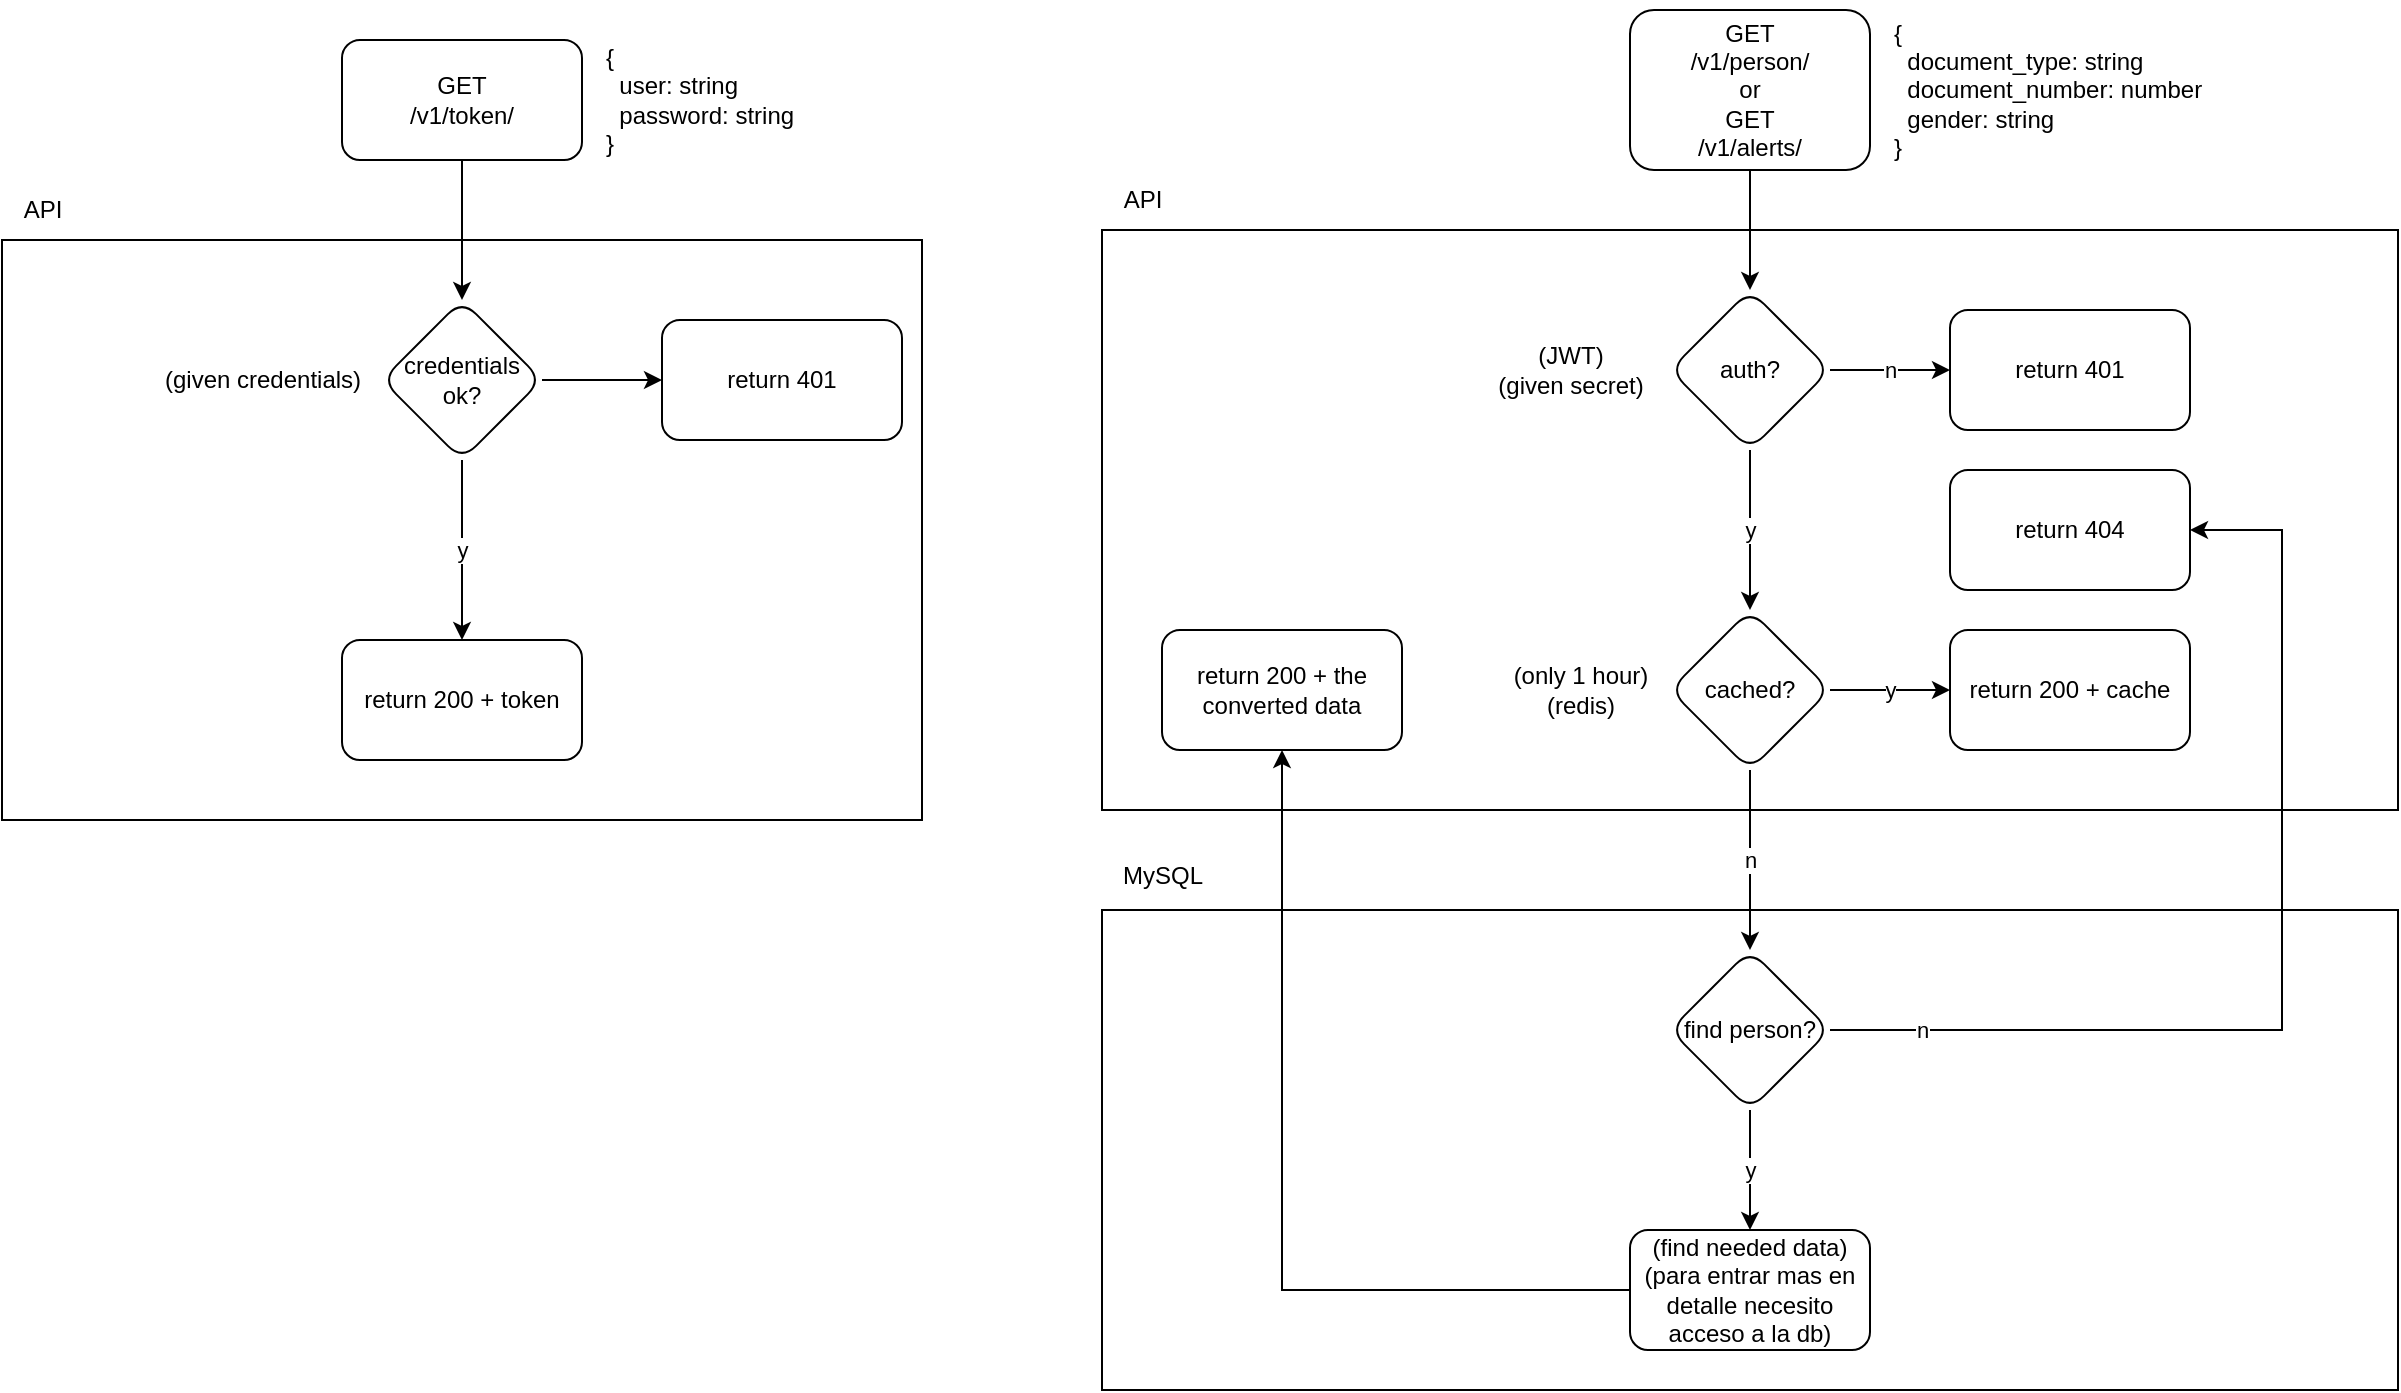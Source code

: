 <mxfile version="21.4.0" type="device">
  <diagram id="tqikUtxPhzJvZVu4Q-P9" name="Página-1">
    <mxGraphModel dx="2713" dy="843" grid="1" gridSize="10" guides="1" tooltips="1" connect="1" arrows="1" fold="1" page="1" pageScale="1" pageWidth="827" pageHeight="1169" math="0" shadow="0">
      <root>
        <mxCell id="0" />
        <mxCell id="1" parent="0" />
        <mxCell id="SzLB2kqHh-W_0eBdyGde-36" value="" style="rounded=0;whiteSpace=wrap;html=1;" parent="1" vertex="1">
          <mxGeometry x="90" y="480" width="648" height="240" as="geometry" />
        </mxCell>
        <mxCell id="SzLB2kqHh-W_0eBdyGde-31" value="" style="rounded=0;whiteSpace=wrap;html=1;" parent="1" vertex="1">
          <mxGeometry x="-460" y="145" width="460" height="290" as="geometry" />
        </mxCell>
        <mxCell id="SzLB2kqHh-W_0eBdyGde-32" value="API" style="text;html=1;align=center;verticalAlign=middle;resizable=0;points=[];autosize=1;strokeColor=none;fillColor=none;" parent="1" vertex="1">
          <mxGeometry x="-460" y="115" width="40" height="30" as="geometry" />
        </mxCell>
        <mxCell id="SzLB2kqHh-W_0eBdyGde-6" value="" style="rounded=0;whiteSpace=wrap;html=1;" parent="1" vertex="1">
          <mxGeometry x="90" y="140" width="648" height="290" as="geometry" />
        </mxCell>
        <mxCell id="SzLB2kqHh-W_0eBdyGde-12" value="" style="edgeStyle=orthogonalEdgeStyle;rounded=0;orthogonalLoop=1;jettySize=auto;html=1;" parent="1" source="SzLB2kqHh-W_0eBdyGde-2" target="SzLB2kqHh-W_0eBdyGde-11" edge="1">
          <mxGeometry relative="1" as="geometry" />
        </mxCell>
        <mxCell id="SzLB2kqHh-W_0eBdyGde-2" value="GET&lt;br&gt;/v1/person/&lt;br&gt;or&lt;br&gt;GET&lt;br&gt;/v1/alerts/" style="rounded=1;whiteSpace=wrap;html=1;" parent="1" vertex="1">
          <mxGeometry x="354" y="30" width="120" height="80" as="geometry" />
        </mxCell>
        <mxCell id="SzLB2kqHh-W_0eBdyGde-5" value="{&lt;br style=&quot;&quot;&gt;&lt;span style=&quot;&quot;&gt;&amp;nbsp; document_type: string&lt;/span&gt;&lt;br style=&quot;&quot;&gt;&lt;span style=&quot;&quot;&gt;&amp;nbsp; document_number: number&lt;/span&gt;&lt;br style=&quot;&quot;&gt;&lt;span style=&quot;&quot;&gt;&amp;nbsp; gender: string&lt;/span&gt;&lt;br style=&quot;&quot;&gt;&lt;div style=&quot;&quot;&gt;&lt;span style=&quot;background-color: initial;&quot;&gt;}&lt;/span&gt;&lt;/div&gt;" style="text;html=1;align=left;verticalAlign=middle;resizable=0;points=[];autosize=1;strokeColor=none;fillColor=none;" parent="1" vertex="1">
          <mxGeometry x="484" y="25" width="180" height="90" as="geometry" />
        </mxCell>
        <mxCell id="SzLB2kqHh-W_0eBdyGde-7" value="API" style="text;html=1;align=center;verticalAlign=middle;resizable=0;points=[];autosize=1;strokeColor=none;fillColor=none;" parent="1" vertex="1">
          <mxGeometry x="90" y="110" width="40" height="30" as="geometry" />
        </mxCell>
        <mxCell id="SzLB2kqHh-W_0eBdyGde-14" value="n" style="edgeStyle=orthogonalEdgeStyle;rounded=0;orthogonalLoop=1;jettySize=auto;html=1;" parent="1" source="SzLB2kqHh-W_0eBdyGde-11" target="SzLB2kqHh-W_0eBdyGde-13" edge="1">
          <mxGeometry relative="1" as="geometry" />
        </mxCell>
        <mxCell id="SzLB2kqHh-W_0eBdyGde-16" value="y" style="edgeStyle=orthogonalEdgeStyle;rounded=0;orthogonalLoop=1;jettySize=auto;html=1;" parent="1" source="SzLB2kqHh-W_0eBdyGde-11" target="SzLB2kqHh-W_0eBdyGde-15" edge="1">
          <mxGeometry relative="1" as="geometry" />
        </mxCell>
        <mxCell id="SzLB2kqHh-W_0eBdyGde-11" value="auth?" style="rhombus;whiteSpace=wrap;html=1;rounded=1;" parent="1" vertex="1">
          <mxGeometry x="374" y="170" width="80" height="80" as="geometry" />
        </mxCell>
        <mxCell id="SzLB2kqHh-W_0eBdyGde-13" value="return 401" style="whiteSpace=wrap;html=1;rounded=1;" parent="1" vertex="1">
          <mxGeometry x="514" y="180" width="120" height="60" as="geometry" />
        </mxCell>
        <mxCell id="SzLB2kqHh-W_0eBdyGde-20" value="y" style="edgeStyle=orthogonalEdgeStyle;rounded=0;orthogonalLoop=1;jettySize=auto;html=1;" parent="1" source="SzLB2kqHh-W_0eBdyGde-15" target="SzLB2kqHh-W_0eBdyGde-19" edge="1">
          <mxGeometry relative="1" as="geometry" />
        </mxCell>
        <mxCell id="SzLB2kqHh-W_0eBdyGde-35" value="n" style="edgeStyle=orthogonalEdgeStyle;rounded=0;orthogonalLoop=1;jettySize=auto;html=1;entryX=0.5;entryY=0;entryDx=0;entryDy=0;" parent="1" source="SzLB2kqHh-W_0eBdyGde-15" target="SzLB2kqHh-W_0eBdyGde-46" edge="1">
          <mxGeometry relative="1" as="geometry">
            <mxPoint x="414" y="500" as="targetPoint" />
          </mxGeometry>
        </mxCell>
        <mxCell id="SzLB2kqHh-W_0eBdyGde-15" value="cached?" style="rhombus;whiteSpace=wrap;html=1;rounded=1;" parent="1" vertex="1">
          <mxGeometry x="374" y="330" width="80" height="80" as="geometry" />
        </mxCell>
        <mxCell id="SzLB2kqHh-W_0eBdyGde-19" value="return 200 + cache" style="whiteSpace=wrap;html=1;rounded=1;" parent="1" vertex="1">
          <mxGeometry x="514" y="340" width="120" height="60" as="geometry" />
        </mxCell>
        <mxCell id="SzLB2kqHh-W_0eBdyGde-21" value="(JWT)&lt;br&gt;(given secret)" style="text;html=1;align=center;verticalAlign=middle;resizable=0;points=[];autosize=1;strokeColor=none;fillColor=none;" parent="1" vertex="1">
          <mxGeometry x="274" y="190" width="100" height="40" as="geometry" />
        </mxCell>
        <mxCell id="SzLB2kqHh-W_0eBdyGde-22" value="(only 1 hour)&lt;br&gt;(redis)" style="text;html=1;align=center;verticalAlign=middle;resizable=0;points=[];autosize=1;strokeColor=none;fillColor=none;" parent="1" vertex="1">
          <mxGeometry x="284" y="350" width="90" height="40" as="geometry" />
        </mxCell>
        <mxCell id="SzLB2kqHh-W_0eBdyGde-25" value="" style="edgeStyle=orthogonalEdgeStyle;rounded=0;orthogonalLoop=1;jettySize=auto;html=1;" parent="1" source="SzLB2kqHh-W_0eBdyGde-23" target="SzLB2kqHh-W_0eBdyGde-24" edge="1">
          <mxGeometry relative="1" as="geometry" />
        </mxCell>
        <mxCell id="SzLB2kqHh-W_0eBdyGde-23" value="GET &lt;br&gt;/v1/token/" style="rounded=1;whiteSpace=wrap;html=1;" parent="1" vertex="1">
          <mxGeometry x="-290" y="45" width="120" height="60" as="geometry" />
        </mxCell>
        <mxCell id="SzLB2kqHh-W_0eBdyGde-27" value="y" style="edgeStyle=orthogonalEdgeStyle;rounded=0;orthogonalLoop=1;jettySize=auto;html=1;" parent="1" source="SzLB2kqHh-W_0eBdyGde-24" target="SzLB2kqHh-W_0eBdyGde-26" edge="1">
          <mxGeometry relative="1" as="geometry" />
        </mxCell>
        <mxCell id="SzLB2kqHh-W_0eBdyGde-29" value="" style="edgeStyle=orthogonalEdgeStyle;rounded=0;orthogonalLoop=1;jettySize=auto;html=1;" parent="1" source="SzLB2kqHh-W_0eBdyGde-24" target="SzLB2kqHh-W_0eBdyGde-28" edge="1">
          <mxGeometry relative="1" as="geometry" />
        </mxCell>
        <mxCell id="SzLB2kqHh-W_0eBdyGde-24" value="credentials ok?" style="rhombus;whiteSpace=wrap;html=1;rounded=1;" parent="1" vertex="1">
          <mxGeometry x="-270" y="175" width="80" height="80" as="geometry" />
        </mxCell>
        <mxCell id="SzLB2kqHh-W_0eBdyGde-26" value="return 200 + token" style="whiteSpace=wrap;html=1;rounded=1;" parent="1" vertex="1">
          <mxGeometry x="-290" y="345" width="120" height="60" as="geometry" />
        </mxCell>
        <mxCell id="SzLB2kqHh-W_0eBdyGde-28" value="return 401" style="whiteSpace=wrap;html=1;rounded=1;" parent="1" vertex="1">
          <mxGeometry x="-130" y="185" width="120" height="60" as="geometry" />
        </mxCell>
        <mxCell id="SzLB2kqHh-W_0eBdyGde-30" value="(given credentials)" style="text;html=1;align=center;verticalAlign=middle;resizable=0;points=[];autosize=1;strokeColor=none;fillColor=none;" parent="1" vertex="1">
          <mxGeometry x="-390" y="200" width="120" height="30" as="geometry" />
        </mxCell>
        <mxCell id="SzLB2kqHh-W_0eBdyGde-33" value="{&lt;br style=&quot;&quot;&gt;&amp;nbsp; user: string&lt;br&gt;&amp;nbsp; password: string&lt;br style=&quot;&quot;&gt;&lt;div style=&quot;&quot;&gt;&lt;span style=&quot;background-color: initial;&quot;&gt;}&lt;/span&gt;&lt;/div&gt;" style="text;html=1;align=left;verticalAlign=middle;resizable=0;points=[];autosize=1;strokeColor=none;fillColor=none;" parent="1" vertex="1">
          <mxGeometry x="-160" y="40" width="120" height="70" as="geometry" />
        </mxCell>
        <mxCell id="SzLB2kqHh-W_0eBdyGde-39" value="y" style="edgeStyle=orthogonalEdgeStyle;rounded=0;orthogonalLoop=1;jettySize=auto;html=1;exitX=0.5;exitY=1;exitDx=0;exitDy=0;" parent="1" source="SzLB2kqHh-W_0eBdyGde-46" target="SzLB2kqHh-W_0eBdyGde-38" edge="1">
          <mxGeometry relative="1" as="geometry">
            <mxPoint x="414" y="560" as="sourcePoint" />
          </mxGeometry>
        </mxCell>
        <mxCell id="SzLB2kqHh-W_0eBdyGde-37" value="MySQL" style="text;html=1;align=center;verticalAlign=middle;resizable=0;points=[];autosize=1;strokeColor=none;fillColor=none;" parent="1" vertex="1">
          <mxGeometry x="90" y="448" width="60" height="30" as="geometry" />
        </mxCell>
        <mxCell id="SzLB2kqHh-W_0eBdyGde-42" value="" style="edgeStyle=orthogonalEdgeStyle;rounded=0;orthogonalLoop=1;jettySize=auto;html=1;" parent="1" source="SzLB2kqHh-W_0eBdyGde-38" target="SzLB2kqHh-W_0eBdyGde-41" edge="1">
          <mxGeometry relative="1" as="geometry" />
        </mxCell>
        <mxCell id="SzLB2kqHh-W_0eBdyGde-38" value="(find needed data)&lt;br&gt;(para entrar mas en detalle necesito acceso a la db)" style="whiteSpace=wrap;html=1;rounded=1;" parent="1" vertex="1">
          <mxGeometry x="354" y="640" width="120" height="60" as="geometry" />
        </mxCell>
        <mxCell id="SzLB2kqHh-W_0eBdyGde-41" value="return 200 + the converted data" style="whiteSpace=wrap;html=1;rounded=1;" parent="1" vertex="1">
          <mxGeometry x="120" y="340" width="120" height="60" as="geometry" />
        </mxCell>
        <mxCell id="SzLB2kqHh-W_0eBdyGde-48" value="n" style="edgeStyle=orthogonalEdgeStyle;rounded=0;orthogonalLoop=1;jettySize=auto;html=1;" parent="1" source="SzLB2kqHh-W_0eBdyGde-46" target="SzLB2kqHh-W_0eBdyGde-47" edge="1">
          <mxGeometry x="-0.824" relative="1" as="geometry">
            <Array as="points">
              <mxPoint x="680" y="540" />
              <mxPoint x="680" y="290" />
            </Array>
            <mxPoint as="offset" />
          </mxGeometry>
        </mxCell>
        <mxCell id="SzLB2kqHh-W_0eBdyGde-46" value="find person?" style="rhombus;whiteSpace=wrap;html=1;rounded=1;" parent="1" vertex="1">
          <mxGeometry x="374" y="500" width="80" height="80" as="geometry" />
        </mxCell>
        <mxCell id="SzLB2kqHh-W_0eBdyGde-47" value="return 404" style="whiteSpace=wrap;html=1;rounded=1;" parent="1" vertex="1">
          <mxGeometry x="514" y="260" width="120" height="60" as="geometry" />
        </mxCell>
      </root>
    </mxGraphModel>
  </diagram>
</mxfile>
